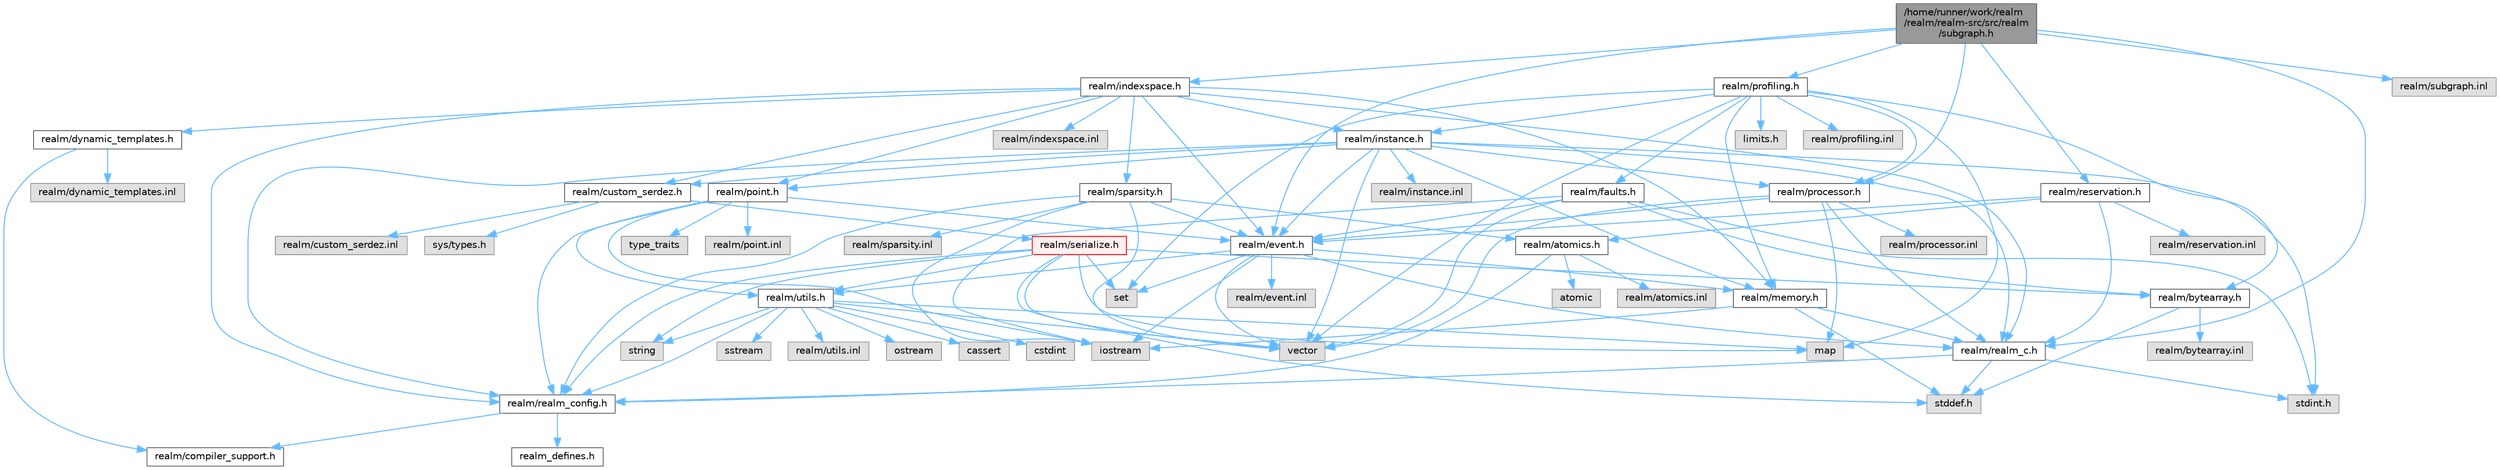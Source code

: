 digraph "/home/runner/work/realm/realm/realm-src/src/realm/subgraph.h"
{
 // LATEX_PDF_SIZE
  bgcolor="transparent";
  edge [fontname=Helvetica,fontsize=10,labelfontname=Helvetica,labelfontsize=10];
  node [fontname=Helvetica,fontsize=10,shape=box,height=0.2,width=0.4];
  Node1 [id="Node000001",label="/home/runner/work/realm\l/realm/realm-src/src/realm\l/subgraph.h",height=0.2,width=0.4,color="gray40", fillcolor="grey60", style="filled", fontcolor="black",tooltip=" "];
  Node1 -> Node2 [id="edge1_Node000001_Node000002",color="steelblue1",style="solid",tooltip=" "];
  Node2 [id="Node000002",label="realm/realm_c.h",height=0.2,width=0.4,color="grey40", fillcolor="white", style="filled",URL="$realm__c_8h.html",tooltip=" "];
  Node2 -> Node3 [id="edge2_Node000002_Node000003",color="steelblue1",style="solid",tooltip=" "];
  Node3 [id="Node000003",label="realm/realm_config.h",height=0.2,width=0.4,color="grey40", fillcolor="white", style="filled",URL="$realm__config_8h.html",tooltip=" "];
  Node3 -> Node4 [id="edge3_Node000003_Node000004",color="steelblue1",style="solid",tooltip=" "];
  Node4 [id="Node000004",label="realm_defines.h",height=0.2,width=0.4,color="grey40", fillcolor="white", style="filled",URL="$realm__defines_8h.html",tooltip=" "];
  Node3 -> Node5 [id="edge4_Node000003_Node000005",color="steelblue1",style="solid",tooltip=" "];
  Node5 [id="Node000005",label="realm/compiler_support.h",height=0.2,width=0.4,color="grey40", fillcolor="white", style="filled",URL="$compiler__support_8h.html",tooltip=" "];
  Node2 -> Node6 [id="edge5_Node000002_Node000006",color="steelblue1",style="solid",tooltip=" "];
  Node6 [id="Node000006",label="stddef.h",height=0.2,width=0.4,color="grey60", fillcolor="#E0E0E0", style="filled",tooltip=" "];
  Node2 -> Node7 [id="edge6_Node000002_Node000007",color="steelblue1",style="solid",tooltip=" "];
  Node7 [id="Node000007",label="stdint.h",height=0.2,width=0.4,color="grey60", fillcolor="#E0E0E0", style="filled",tooltip=" "];
  Node1 -> Node8 [id="edge7_Node000001_Node000008",color="steelblue1",style="solid",tooltip=" "];
  Node8 [id="Node000008",label="realm/event.h",height=0.2,width=0.4,color="grey40", fillcolor="white", style="filled",URL="$event_8h.html",tooltip=" "];
  Node8 -> Node2 [id="edge8_Node000008_Node000002",color="steelblue1",style="solid",tooltip=" "];
  Node8 -> Node9 [id="edge9_Node000008_Node000009",color="steelblue1",style="solid",tooltip=" "];
  Node9 [id="Node000009",label="realm/utils.h",height=0.2,width=0.4,color="grey40", fillcolor="white", style="filled",URL="$utils_8h.html",tooltip=" "];
  Node9 -> Node3 [id="edge10_Node000009_Node000003",color="steelblue1",style="solid",tooltip=" "];
  Node9 -> Node10 [id="edge11_Node000009_Node000010",color="steelblue1",style="solid",tooltip=" "];
  Node10 [id="Node000010",label="string",height=0.2,width=0.4,color="grey60", fillcolor="#E0E0E0", style="filled",tooltip=" "];
  Node9 -> Node11 [id="edge12_Node000009_Node000011",color="steelblue1",style="solid",tooltip=" "];
  Node11 [id="Node000011",label="ostream",height=0.2,width=0.4,color="grey60", fillcolor="#E0E0E0", style="filled",tooltip=" "];
  Node9 -> Node12 [id="edge13_Node000009_Node000012",color="steelblue1",style="solid",tooltip=" "];
  Node12 [id="Node000012",label="vector",height=0.2,width=0.4,color="grey60", fillcolor="#E0E0E0", style="filled",tooltip=" "];
  Node9 -> Node13 [id="edge14_Node000009_Node000013",color="steelblue1",style="solid",tooltip=" "];
  Node13 [id="Node000013",label="map",height=0.2,width=0.4,color="grey60", fillcolor="#E0E0E0", style="filled",tooltip=" "];
  Node9 -> Node14 [id="edge15_Node000009_Node000014",color="steelblue1",style="solid",tooltip=" "];
  Node14 [id="Node000014",label="cassert",height=0.2,width=0.4,color="grey60", fillcolor="#E0E0E0", style="filled",tooltip=" "];
  Node9 -> Node15 [id="edge16_Node000009_Node000015",color="steelblue1",style="solid",tooltip=" "];
  Node15 [id="Node000015",label="cstdint",height=0.2,width=0.4,color="grey60", fillcolor="#E0E0E0", style="filled",tooltip=" "];
  Node9 -> Node16 [id="edge17_Node000009_Node000016",color="steelblue1",style="solid",tooltip=" "];
  Node16 [id="Node000016",label="sstream",height=0.2,width=0.4,color="grey60", fillcolor="#E0E0E0", style="filled",tooltip=" "];
  Node9 -> Node17 [id="edge18_Node000009_Node000017",color="steelblue1",style="solid",tooltip=" "];
  Node17 [id="Node000017",label="realm/utils.inl",height=0.2,width=0.4,color="grey60", fillcolor="#E0E0E0", style="filled",tooltip=" "];
  Node8 -> Node18 [id="edge19_Node000008_Node000018",color="steelblue1",style="solid",tooltip=" "];
  Node18 [id="Node000018",label="realm/memory.h",height=0.2,width=0.4,color="grey40", fillcolor="white", style="filled",URL="$memory_8h.html",tooltip=" "];
  Node18 -> Node2 [id="edge20_Node000018_Node000002",color="steelblue1",style="solid",tooltip=" "];
  Node18 -> Node6 [id="edge21_Node000018_Node000006",color="steelblue1",style="solid",tooltip=" "];
  Node18 -> Node19 [id="edge22_Node000018_Node000019",color="steelblue1",style="solid",tooltip=" "];
  Node19 [id="Node000019",label="iostream",height=0.2,width=0.4,color="grey60", fillcolor="#E0E0E0", style="filled",tooltip=" "];
  Node8 -> Node12 [id="edge23_Node000008_Node000012",color="steelblue1",style="solid",tooltip=" "];
  Node8 -> Node20 [id="edge24_Node000008_Node000020",color="steelblue1",style="solid",tooltip=" "];
  Node20 [id="Node000020",label="set",height=0.2,width=0.4,color="grey60", fillcolor="#E0E0E0", style="filled",tooltip=" "];
  Node8 -> Node19 [id="edge25_Node000008_Node000019",color="steelblue1",style="solid",tooltip=" "];
  Node8 -> Node21 [id="edge26_Node000008_Node000021",color="steelblue1",style="solid",tooltip=" "];
  Node21 [id="Node000021",label="realm/event.inl",height=0.2,width=0.4,color="grey60", fillcolor="#E0E0E0", style="filled",tooltip=" "];
  Node1 -> Node22 [id="edge27_Node000001_Node000022",color="steelblue1",style="solid",tooltip=" "];
  Node22 [id="Node000022",label="realm/indexspace.h",height=0.2,width=0.4,color="grey40", fillcolor="white", style="filled",URL="$indexspace_8h.html",tooltip=" "];
  Node22 -> Node8 [id="edge28_Node000022_Node000008",color="steelblue1",style="solid",tooltip=" "];
  Node22 -> Node18 [id="edge29_Node000022_Node000018",color="steelblue1",style="solid",tooltip=" "];
  Node22 -> Node23 [id="edge30_Node000022_Node000023",color="steelblue1",style="solid",tooltip=" "];
  Node23 [id="Node000023",label="realm/point.h",height=0.2,width=0.4,color="grey40", fillcolor="white", style="filled",URL="$point_8h.html",tooltip=" "];
  Node23 -> Node3 [id="edge31_Node000023_Node000003",color="steelblue1",style="solid",tooltip=" "];
  Node23 -> Node8 [id="edge32_Node000023_Node000008",color="steelblue1",style="solid",tooltip=" "];
  Node23 -> Node9 [id="edge33_Node000023_Node000009",color="steelblue1",style="solid",tooltip=" "];
  Node23 -> Node19 [id="edge34_Node000023_Node000019",color="steelblue1",style="solid",tooltip=" "];
  Node23 -> Node24 [id="edge35_Node000023_Node000024",color="steelblue1",style="solid",tooltip=" "];
  Node24 [id="Node000024",label="type_traits",height=0.2,width=0.4,color="grey60", fillcolor="#E0E0E0", style="filled",tooltip=" "];
  Node23 -> Node25 [id="edge36_Node000023_Node000025",color="steelblue1",style="solid",tooltip=" "];
  Node25 [id="Node000025",label="realm/point.inl",height=0.2,width=0.4,color="grey60", fillcolor="#E0E0E0", style="filled",tooltip=" "];
  Node22 -> Node26 [id="edge37_Node000022_Node000026",color="steelblue1",style="solid",tooltip=" "];
  Node26 [id="Node000026",label="realm/instance.h",height=0.2,width=0.4,color="grey40", fillcolor="white", style="filled",URL="$instance_8h.html",tooltip=" "];
  Node26 -> Node3 [id="edge38_Node000026_Node000003",color="steelblue1",style="solid",tooltip=" "];
  Node26 -> Node2 [id="edge39_Node000026_Node000002",color="steelblue1",style="solid",tooltip=" "];
  Node26 -> Node8 [id="edge40_Node000026_Node000008",color="steelblue1",style="solid",tooltip=" "];
  Node26 -> Node18 [id="edge41_Node000026_Node000018",color="steelblue1",style="solid",tooltip=" "];
  Node26 -> Node27 [id="edge42_Node000026_Node000027",color="steelblue1",style="solid",tooltip=" "];
  Node27 [id="Node000027",label="realm/processor.h",height=0.2,width=0.4,color="grey40", fillcolor="white", style="filled",URL="$processor_8h.html",tooltip=" "];
  Node27 -> Node2 [id="edge43_Node000027_Node000002",color="steelblue1",style="solid",tooltip=" "];
  Node27 -> Node8 [id="edge44_Node000027_Node000008",color="steelblue1",style="solid",tooltip=" "];
  Node27 -> Node12 [id="edge45_Node000027_Node000012",color="steelblue1",style="solid",tooltip=" "];
  Node27 -> Node13 [id="edge46_Node000027_Node000013",color="steelblue1",style="solid",tooltip=" "];
  Node27 -> Node28 [id="edge47_Node000027_Node000028",color="steelblue1",style="solid",tooltip=" "];
  Node28 [id="Node000028",label="realm/processor.inl",height=0.2,width=0.4,color="grey60", fillcolor="#E0E0E0", style="filled",tooltip=" "];
  Node26 -> Node23 [id="edge48_Node000026_Node000023",color="steelblue1",style="solid",tooltip=" "];
  Node26 -> Node29 [id="edge49_Node000026_Node000029",color="steelblue1",style="solid",tooltip=" "];
  Node29 [id="Node000029",label="realm/custom_serdez.h",height=0.2,width=0.4,color="grey40", fillcolor="white", style="filled",URL="$custom__serdez_8h.html",tooltip=" "];
  Node29 -> Node30 [id="edge50_Node000029_Node000030",color="steelblue1",style="solid",tooltip=" "];
  Node30 [id="Node000030",label="realm/serialize.h",height=0.2,width=0.4,color="red", fillcolor="#FFF0F0", style="filled",URL="$serialize_8h.html",tooltip=" "];
  Node30 -> Node3 [id="edge51_Node000030_Node000003",color="steelblue1",style="solid",tooltip=" "];
  Node30 -> Node31 [id="edge52_Node000030_Node000031",color="steelblue1",style="solid",tooltip=" "];
  Node31 [id="Node000031",label="realm/bytearray.h",height=0.2,width=0.4,color="grey40", fillcolor="white", style="filled",URL="$bytearray_8h.html",tooltip=" "];
  Node31 -> Node6 [id="edge53_Node000031_Node000006",color="steelblue1",style="solid",tooltip=" "];
  Node31 -> Node32 [id="edge54_Node000031_Node000032",color="steelblue1",style="solid",tooltip=" "];
  Node32 [id="Node000032",label="realm/bytearray.inl",height=0.2,width=0.4,color="grey60", fillcolor="#E0E0E0", style="filled",tooltip=" "];
  Node30 -> Node9 [id="edge55_Node000030_Node000009",color="steelblue1",style="solid",tooltip=" "];
  Node30 -> Node6 [id="edge56_Node000030_Node000006",color="steelblue1",style="solid",tooltip=" "];
  Node30 -> Node12 [id="edge57_Node000030_Node000012",color="steelblue1",style="solid",tooltip=" "];
  Node30 -> Node20 [id="edge58_Node000030_Node000020",color="steelblue1",style="solid",tooltip=" "];
  Node30 -> Node13 [id="edge59_Node000030_Node000013",color="steelblue1",style="solid",tooltip=" "];
  Node30 -> Node10 [id="edge60_Node000030_Node000010",color="steelblue1",style="solid",tooltip=" "];
  Node29 -> Node36 [id="edge61_Node000029_Node000036",color="steelblue1",style="solid",tooltip=" "];
  Node36 [id="Node000036",label="sys/types.h",height=0.2,width=0.4,color="grey60", fillcolor="#E0E0E0", style="filled",tooltip=" "];
  Node29 -> Node37 [id="edge62_Node000029_Node000037",color="steelblue1",style="solid",tooltip=" "];
  Node37 [id="Node000037",label="realm/custom_serdez.inl",height=0.2,width=0.4,color="grey60", fillcolor="#E0E0E0", style="filled",tooltip=" "];
  Node26 -> Node12 [id="edge63_Node000026_Node000012",color="steelblue1",style="solid",tooltip=" "];
  Node26 -> Node7 [id="edge64_Node000026_Node000007",color="steelblue1",style="solid",tooltip=" "];
  Node26 -> Node38 [id="edge65_Node000026_Node000038",color="steelblue1",style="solid",tooltip=" "];
  Node38 [id="Node000038",label="realm/instance.inl",height=0.2,width=0.4,color="grey60", fillcolor="#E0E0E0", style="filled",tooltip=" "];
  Node22 -> Node2 [id="edge66_Node000022_Node000002",color="steelblue1",style="solid",tooltip=" "];
  Node22 -> Node3 [id="edge67_Node000022_Node000003",color="steelblue1",style="solid",tooltip=" "];
  Node22 -> Node39 [id="edge68_Node000022_Node000039",color="steelblue1",style="solid",tooltip=" "];
  Node39 [id="Node000039",label="realm/sparsity.h",height=0.2,width=0.4,color="grey40", fillcolor="white", style="filled",URL="$sparsity_8h.html",tooltip=" "];
  Node39 -> Node3 [id="edge69_Node000039_Node000003",color="steelblue1",style="solid",tooltip=" "];
  Node39 -> Node8 [id="edge70_Node000039_Node000008",color="steelblue1",style="solid",tooltip=" "];
  Node39 -> Node40 [id="edge71_Node000039_Node000040",color="steelblue1",style="solid",tooltip=" "];
  Node40 [id="Node000040",label="realm/atomics.h",height=0.2,width=0.4,color="grey40", fillcolor="white", style="filled",URL="$atomics_8h.html",tooltip=" "];
  Node40 -> Node3 [id="edge72_Node000040_Node000003",color="steelblue1",style="solid",tooltip=" "];
  Node40 -> Node41 [id="edge73_Node000040_Node000041",color="steelblue1",style="solid",tooltip=" "];
  Node41 [id="Node000041",label="atomic",height=0.2,width=0.4,color="grey60", fillcolor="#E0E0E0", style="filled",tooltip=" "];
  Node40 -> Node42 [id="edge74_Node000040_Node000042",color="steelblue1",style="solid",tooltip=" "];
  Node42 [id="Node000042",label="realm/atomics.inl",height=0.2,width=0.4,color="grey60", fillcolor="#E0E0E0", style="filled",tooltip=" "];
  Node39 -> Node19 [id="edge75_Node000039_Node000019",color="steelblue1",style="solid",tooltip=" "];
  Node39 -> Node12 [id="edge76_Node000039_Node000012",color="steelblue1",style="solid",tooltip=" "];
  Node39 -> Node43 [id="edge77_Node000039_Node000043",color="steelblue1",style="solid",tooltip=" "];
  Node43 [id="Node000043",label="realm/sparsity.inl",height=0.2,width=0.4,color="grey60", fillcolor="#E0E0E0", style="filled",tooltip=" "];
  Node22 -> Node44 [id="edge78_Node000022_Node000044",color="steelblue1",style="solid",tooltip=" "];
  Node44 [id="Node000044",label="realm/dynamic_templates.h",height=0.2,width=0.4,color="grey40", fillcolor="white", style="filled",URL="$dynamic__templates_8h.html",tooltip=" "];
  Node44 -> Node5 [id="edge79_Node000044_Node000005",color="steelblue1",style="solid",tooltip=" "];
  Node44 -> Node45 [id="edge80_Node000044_Node000045",color="steelblue1",style="solid",tooltip=" "];
  Node45 [id="Node000045",label="realm/dynamic_templates.inl",height=0.2,width=0.4,color="grey60", fillcolor="#E0E0E0", style="filled",tooltip=" "];
  Node22 -> Node29 [id="edge81_Node000022_Node000029",color="steelblue1",style="solid",tooltip=" "];
  Node22 -> Node46 [id="edge82_Node000022_Node000046",color="steelblue1",style="solid",tooltip=" "];
  Node46 [id="Node000046",label="realm/indexspace.inl",height=0.2,width=0.4,color="grey60", fillcolor="#E0E0E0", style="filled",tooltip=" "];
  Node1 -> Node27 [id="edge83_Node000001_Node000027",color="steelblue1",style="solid",tooltip=" "];
  Node1 -> Node47 [id="edge84_Node000001_Node000047",color="steelblue1",style="solid",tooltip=" "];
  Node47 [id="Node000047",label="realm/profiling.h",height=0.2,width=0.4,color="grey40", fillcolor="white", style="filled",URL="$profiling_8h.html",tooltip=" "];
  Node47 -> Node48 [id="edge85_Node000047_Node000048",color="steelblue1",style="solid",tooltip=" "];
  Node48 [id="Node000048",label="limits.h",height=0.2,width=0.4,color="grey60", fillcolor="#E0E0E0", style="filled",tooltip=" "];
  Node47 -> Node12 [id="edge86_Node000047_Node000012",color="steelblue1",style="solid",tooltip=" "];
  Node47 -> Node20 [id="edge87_Node000047_Node000020",color="steelblue1",style="solid",tooltip=" "];
  Node47 -> Node13 [id="edge88_Node000047_Node000013",color="steelblue1",style="solid",tooltip=" "];
  Node47 -> Node31 [id="edge89_Node000047_Node000031",color="steelblue1",style="solid",tooltip=" "];
  Node47 -> Node27 [id="edge90_Node000047_Node000027",color="steelblue1",style="solid",tooltip=" "];
  Node47 -> Node18 [id="edge91_Node000047_Node000018",color="steelblue1",style="solid",tooltip=" "];
  Node47 -> Node26 [id="edge92_Node000047_Node000026",color="steelblue1",style="solid",tooltip=" "];
  Node47 -> Node49 [id="edge93_Node000047_Node000049",color="steelblue1",style="solid",tooltip=" "];
  Node49 [id="Node000049",label="realm/faults.h",height=0.2,width=0.4,color="grey40", fillcolor="white", style="filled",URL="$faults_8h.html",tooltip=" "];
  Node49 -> Node31 [id="edge94_Node000049_Node000031",color="steelblue1",style="solid",tooltip=" "];
  Node49 -> Node8 [id="edge95_Node000049_Node000008",color="steelblue1",style="solid",tooltip=" "];
  Node49 -> Node12 [id="edge96_Node000049_Node000012",color="steelblue1",style="solid",tooltip=" "];
  Node49 -> Node19 [id="edge97_Node000049_Node000019",color="steelblue1",style="solid",tooltip=" "];
  Node49 -> Node7 [id="edge98_Node000049_Node000007",color="steelblue1",style="solid",tooltip=" "];
  Node47 -> Node50 [id="edge99_Node000047_Node000050",color="steelblue1",style="solid",tooltip=" "];
  Node50 [id="Node000050",label="realm/profiling.inl",height=0.2,width=0.4,color="grey60", fillcolor="#E0E0E0", style="filled",tooltip=" "];
  Node1 -> Node51 [id="edge100_Node000001_Node000051",color="steelblue1",style="solid",tooltip=" "];
  Node51 [id="Node000051",label="realm/reservation.h",height=0.2,width=0.4,color="grey40", fillcolor="white", style="filled",URL="$reservation_8h.html",tooltip=" "];
  Node51 -> Node2 [id="edge101_Node000051_Node000002",color="steelblue1",style="solid",tooltip=" "];
  Node51 -> Node40 [id="edge102_Node000051_Node000040",color="steelblue1",style="solid",tooltip=" "];
  Node51 -> Node8 [id="edge103_Node000051_Node000008",color="steelblue1",style="solid",tooltip=" "];
  Node51 -> Node52 [id="edge104_Node000051_Node000052",color="steelblue1",style="solid",tooltip=" "];
  Node52 [id="Node000052",label="realm/reservation.inl",height=0.2,width=0.4,color="grey60", fillcolor="#E0E0E0", style="filled",tooltip=" "];
  Node1 -> Node53 [id="edge105_Node000001_Node000053",color="steelblue1",style="solid",tooltip=" "];
  Node53 [id="Node000053",label="realm/subgraph.inl",height=0.2,width=0.4,color="grey60", fillcolor="#E0E0E0", style="filled",tooltip=" "];
}
